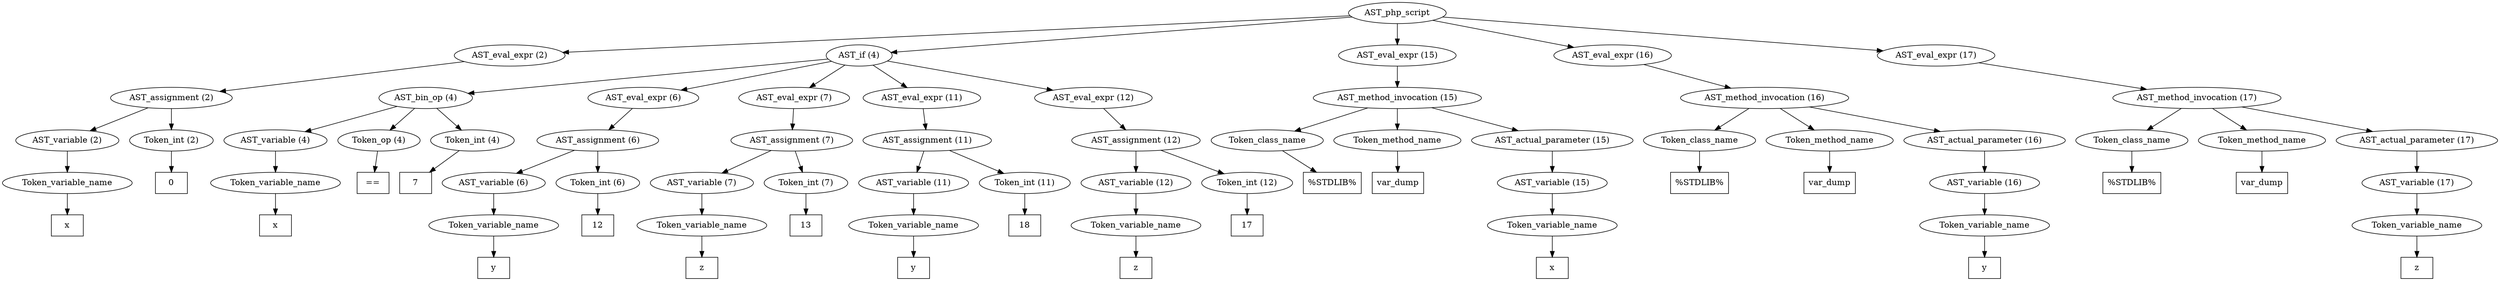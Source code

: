 /*
 * AST in dot format generated by phc -- the PHP compiler
 */

digraph AST {
node_0 [label="AST_php_script"];
node_1 [label="AST_eval_expr (2)"];
node_2 [label="AST_assignment (2)"];
node_3 [label="AST_variable (2)"];
node_4 [label="Token_variable_name"];
node_5 [label="x", shape=box]
node_4 -> node_5;
node_3 -> node_4;
node_6 [label="Token_int (2)"];
node_7 [label="0", shape=box]
node_6 -> node_7;
node_2 -> node_6;
node_2 -> node_3;
node_1 -> node_2;
node_8 [label="AST_if (4)"];
node_9 [label="AST_bin_op (4)"];
node_10 [label="AST_variable (4)"];
node_11 [label="Token_variable_name"];
node_12 [label="x", shape=box]
node_11 -> node_12;
node_10 -> node_11;
node_13 [label="Token_op (4)"];
node_14 [label="==", shape=box]
node_13 -> node_14;
node_15 [label="Token_int (4)"];
node_16 [label="7", shape=box]
node_15 -> node_16;
node_9 -> node_15;
node_9 -> node_13;
node_9 -> node_10;
node_17 [label="AST_eval_expr (6)"];
node_18 [label="AST_assignment (6)"];
node_19 [label="AST_variable (6)"];
node_20 [label="Token_variable_name"];
node_21 [label="y", shape=box]
node_20 -> node_21;
node_19 -> node_20;
node_22 [label="Token_int (6)"];
node_23 [label="12", shape=box]
node_22 -> node_23;
node_18 -> node_22;
node_18 -> node_19;
node_17 -> node_18;
node_24 [label="AST_eval_expr (7)"];
node_25 [label="AST_assignment (7)"];
node_26 [label="AST_variable (7)"];
node_27 [label="Token_variable_name"];
node_28 [label="z", shape=box]
node_27 -> node_28;
node_26 -> node_27;
node_29 [label="Token_int (7)"];
node_30 [label="13", shape=box]
node_29 -> node_30;
node_25 -> node_29;
node_25 -> node_26;
node_24 -> node_25;
node_31 [label="AST_eval_expr (11)"];
node_32 [label="AST_assignment (11)"];
node_33 [label="AST_variable (11)"];
node_34 [label="Token_variable_name"];
node_35 [label="y", shape=box]
node_34 -> node_35;
node_33 -> node_34;
node_36 [label="Token_int (11)"];
node_37 [label="18", shape=box]
node_36 -> node_37;
node_32 -> node_36;
node_32 -> node_33;
node_31 -> node_32;
node_38 [label="AST_eval_expr (12)"];
node_39 [label="AST_assignment (12)"];
node_40 [label="AST_variable (12)"];
node_41 [label="Token_variable_name"];
node_42 [label="z", shape=box]
node_41 -> node_42;
node_40 -> node_41;
node_43 [label="Token_int (12)"];
node_44 [label="17", shape=box]
node_43 -> node_44;
node_39 -> node_43;
node_39 -> node_40;
node_38 -> node_39;
node_8 -> node_38;
node_8 -> node_31;
node_8 -> node_24;
node_8 -> node_17;
node_8 -> node_9;
node_45 [label="AST_eval_expr (15)"];
node_46 [label="AST_method_invocation (15)"];
node_47 [label="Token_class_name"];
node_48 [label="%STDLIB%", shape=box]
node_47 -> node_48;
node_49 [label="Token_method_name"];
node_50 [label="var_dump", shape=box]
node_49 -> node_50;
node_51 [label="AST_actual_parameter (15)"];
node_52 [label="AST_variable (15)"];
node_53 [label="Token_variable_name"];
node_54 [label="x", shape=box]
node_53 -> node_54;
node_52 -> node_53;
node_51 -> node_52;
node_46 -> node_51;
node_46 -> node_49;
node_46 -> node_47;
node_45 -> node_46;
node_55 [label="AST_eval_expr (16)"];
node_56 [label="AST_method_invocation (16)"];
node_57 [label="Token_class_name"];
node_58 [label="%STDLIB%", shape=box]
node_57 -> node_58;
node_59 [label="Token_method_name"];
node_60 [label="var_dump", shape=box]
node_59 -> node_60;
node_61 [label="AST_actual_parameter (16)"];
node_62 [label="AST_variable (16)"];
node_63 [label="Token_variable_name"];
node_64 [label="y", shape=box]
node_63 -> node_64;
node_62 -> node_63;
node_61 -> node_62;
node_56 -> node_61;
node_56 -> node_59;
node_56 -> node_57;
node_55 -> node_56;
node_65 [label="AST_eval_expr (17)"];
node_66 [label="AST_method_invocation (17)"];
node_67 [label="Token_class_name"];
node_68 [label="%STDLIB%", shape=box]
node_67 -> node_68;
node_69 [label="Token_method_name"];
node_70 [label="var_dump", shape=box]
node_69 -> node_70;
node_71 [label="AST_actual_parameter (17)"];
node_72 [label="AST_variable (17)"];
node_73 [label="Token_variable_name"];
node_74 [label="z", shape=box]
node_73 -> node_74;
node_72 -> node_73;
node_71 -> node_72;
node_66 -> node_71;
node_66 -> node_69;
node_66 -> node_67;
node_65 -> node_66;
node_0 -> node_65;
node_0 -> node_55;
node_0 -> node_45;
node_0 -> node_8;
node_0 -> node_1;
}
